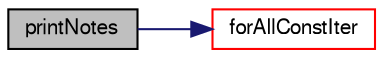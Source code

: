 digraph "printNotes"
{
  bgcolor="transparent";
  edge [fontname="FreeSans",fontsize="10",labelfontname="FreeSans",labelfontsize="10"];
  node [fontname="FreeSans",fontsize="10",shape=record];
  rankdir="LR";
  Node1992 [label="printNotes",height=0.2,width=0.4,color="black", fillcolor="grey75", style="filled", fontcolor="black"];
  Node1992 -> Node1993 [color="midnightblue",fontsize="10",style="solid",fontname="FreeSans"];
  Node1993 [label="forAllConstIter",height=0.2,width=0.4,color="red",URL="$a38141.html#ae21e2836509b0fa7f7cedf6493b11b09"];
}
